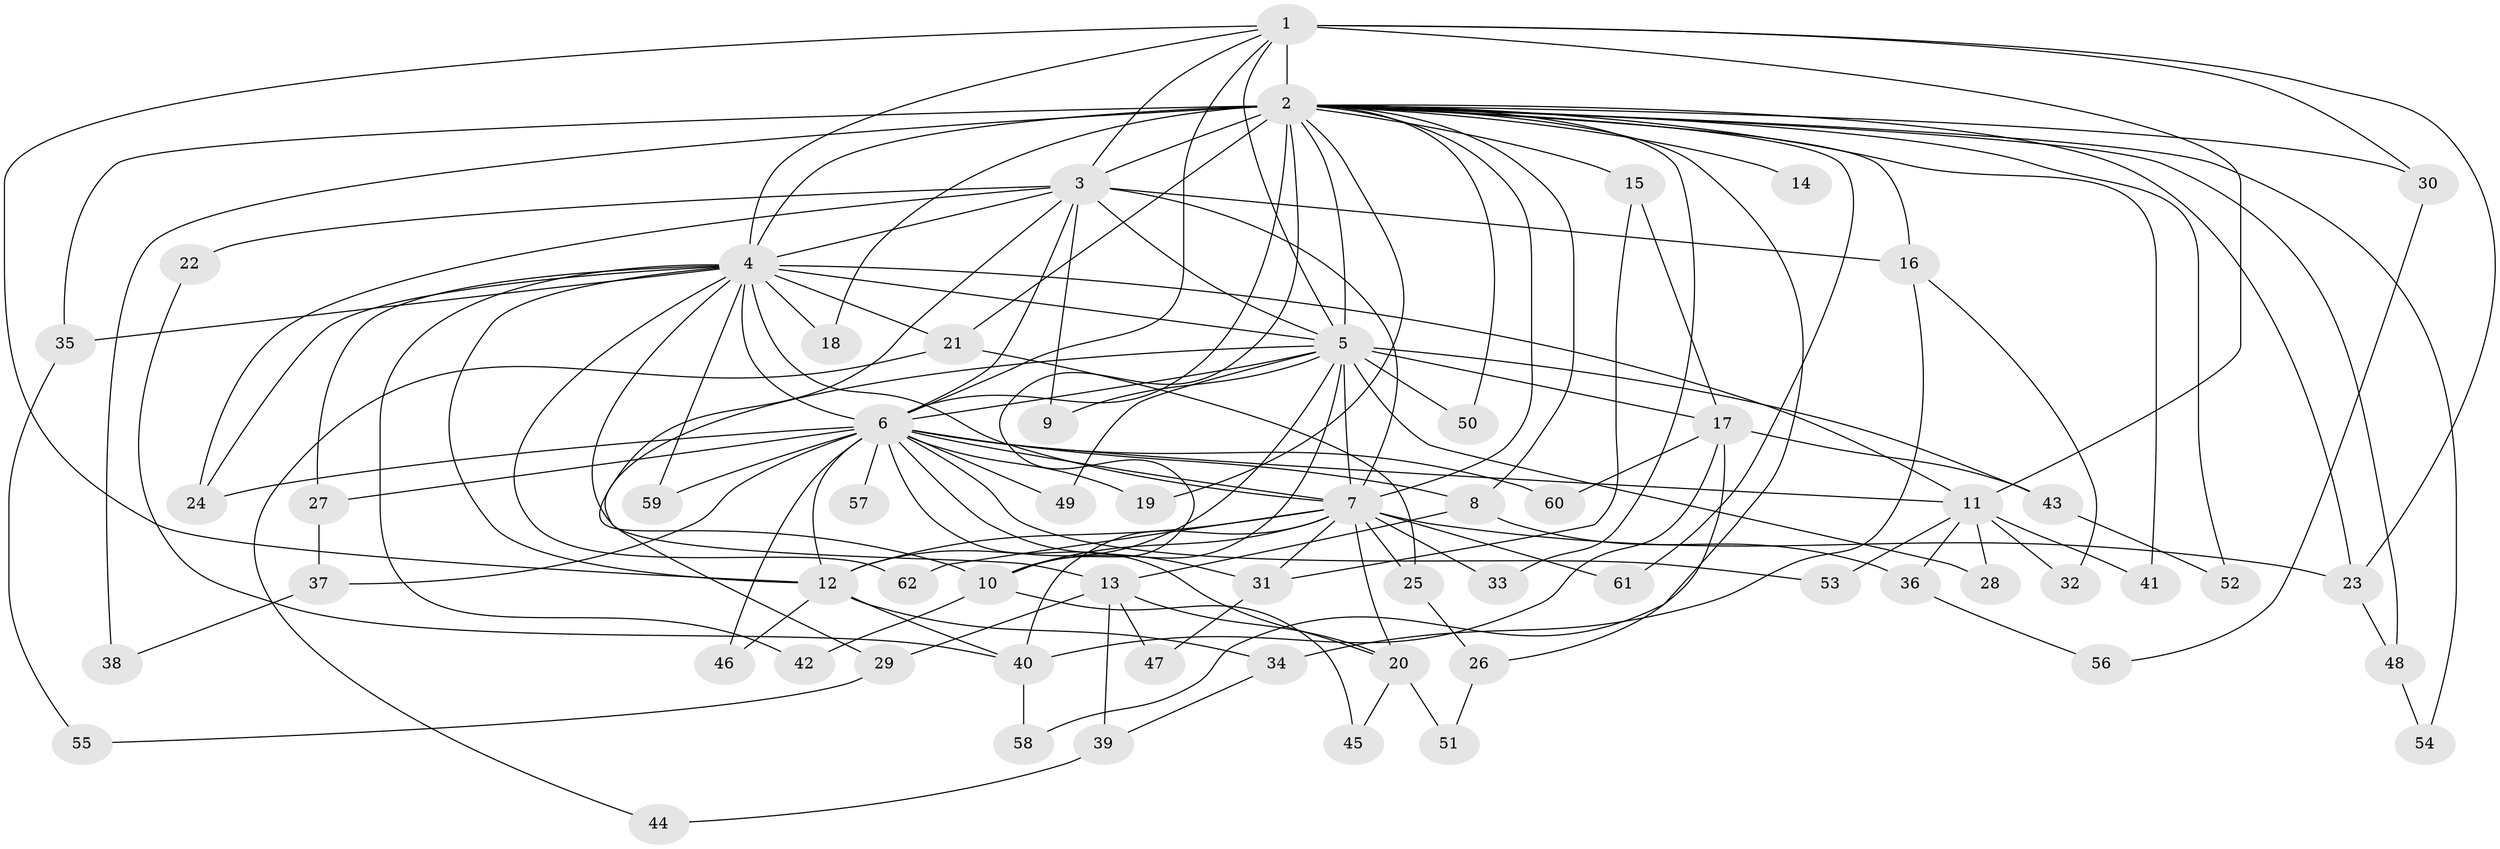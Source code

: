 // original degree distribution, {19: 0.0392156862745098, 27: 0.00980392156862745, 17: 0.00980392156862745, 14: 0.00980392156862745, 24: 0.0196078431372549, 20: 0.00980392156862745, 2: 0.5196078431372549, 4: 0.10784313725490197, 3: 0.20588235294117646, 8: 0.00980392156862745, 7: 0.00980392156862745, 6: 0.029411764705882353, 5: 0.0196078431372549}
// Generated by graph-tools (version 1.1) at 2025/49/03/04/25 22:49:20]
// undirected, 62 vertices, 138 edges
graph export_dot {
  node [color=gray90,style=filled];
  1;
  2;
  3;
  4;
  5;
  6;
  7;
  8;
  9;
  10;
  11;
  12;
  13;
  14;
  15;
  16;
  17;
  18;
  19;
  20;
  21;
  22;
  23;
  24;
  25;
  26;
  27;
  28;
  29;
  30;
  31;
  32;
  33;
  34;
  35;
  36;
  37;
  38;
  39;
  40;
  41;
  42;
  43;
  44;
  45;
  46;
  47;
  48;
  49;
  50;
  51;
  52;
  53;
  54;
  55;
  56;
  57;
  58;
  59;
  60;
  61;
  62;
  1 -- 2 [weight=11.0];
  1 -- 3 [weight=4.0];
  1 -- 4 [weight=2.0];
  1 -- 5 [weight=3.0];
  1 -- 6 [weight=4.0];
  1 -- 11 [weight=2.0];
  1 -- 12 [weight=1.0];
  1 -- 23 [weight=1.0];
  1 -- 30 [weight=1.0];
  2 -- 3 [weight=6.0];
  2 -- 4 [weight=4.0];
  2 -- 5 [weight=2.0];
  2 -- 6 [weight=4.0];
  2 -- 7 [weight=3.0];
  2 -- 8 [weight=1.0];
  2 -- 10 [weight=1.0];
  2 -- 14 [weight=1.0];
  2 -- 15 [weight=6.0];
  2 -- 16 [weight=1.0];
  2 -- 18 [weight=1.0];
  2 -- 19 [weight=1.0];
  2 -- 21 [weight=1.0];
  2 -- 23 [weight=1.0];
  2 -- 30 [weight=1.0];
  2 -- 33 [weight=1.0];
  2 -- 35 [weight=1.0];
  2 -- 38 [weight=1.0];
  2 -- 41 [weight=1.0];
  2 -- 48 [weight=1.0];
  2 -- 50 [weight=1.0];
  2 -- 52 [weight=1.0];
  2 -- 54 [weight=1.0];
  2 -- 58 [weight=1.0];
  2 -- 61 [weight=1.0];
  3 -- 4 [weight=3.0];
  3 -- 5 [weight=2.0];
  3 -- 6 [weight=4.0];
  3 -- 7 [weight=11.0];
  3 -- 9 [weight=1.0];
  3 -- 10 [weight=1.0];
  3 -- 16 [weight=1.0];
  3 -- 22 [weight=1.0];
  3 -- 24 [weight=1.0];
  4 -- 5 [weight=1.0];
  4 -- 6 [weight=2.0];
  4 -- 7 [weight=1.0];
  4 -- 11 [weight=1.0];
  4 -- 12 [weight=1.0];
  4 -- 13 [weight=1.0];
  4 -- 18 [weight=1.0];
  4 -- 21 [weight=1.0];
  4 -- 24 [weight=1.0];
  4 -- 27 [weight=1.0];
  4 -- 35 [weight=1.0];
  4 -- 42 [weight=1.0];
  4 -- 59 [weight=1.0];
  4 -- 62 [weight=1.0];
  5 -- 6 [weight=2.0];
  5 -- 7 [weight=1.0];
  5 -- 9 [weight=1.0];
  5 -- 10 [weight=1.0];
  5 -- 12 [weight=1.0];
  5 -- 17 [weight=1.0];
  5 -- 28 [weight=1.0];
  5 -- 29 [weight=1.0];
  5 -- 43 [weight=1.0];
  5 -- 49 [weight=1.0];
  5 -- 50 [weight=1.0];
  6 -- 7 [weight=1.0];
  6 -- 8 [weight=1.0];
  6 -- 11 [weight=1.0];
  6 -- 12 [weight=1.0];
  6 -- 19 [weight=1.0];
  6 -- 20 [weight=1.0];
  6 -- 24 [weight=1.0];
  6 -- 27 [weight=1.0];
  6 -- 31 [weight=1.0];
  6 -- 37 [weight=1.0];
  6 -- 46 [weight=1.0];
  6 -- 49 [weight=2.0];
  6 -- 53 [weight=1.0];
  6 -- 57 [weight=2.0];
  6 -- 59 [weight=1.0];
  6 -- 60 [weight=1.0];
  7 -- 10 [weight=1.0];
  7 -- 12 [weight=1.0];
  7 -- 20 [weight=1.0];
  7 -- 23 [weight=1.0];
  7 -- 25 [weight=1.0];
  7 -- 31 [weight=1.0];
  7 -- 33 [weight=1.0];
  7 -- 40 [weight=1.0];
  7 -- 61 [weight=1.0];
  7 -- 62 [weight=1.0];
  8 -- 13 [weight=1.0];
  8 -- 36 [weight=1.0];
  10 -- 42 [weight=1.0];
  10 -- 45 [weight=1.0];
  11 -- 28 [weight=1.0];
  11 -- 32 [weight=1.0];
  11 -- 36 [weight=1.0];
  11 -- 41 [weight=1.0];
  11 -- 53 [weight=1.0];
  12 -- 34 [weight=1.0];
  12 -- 40 [weight=1.0];
  12 -- 46 [weight=1.0];
  13 -- 20 [weight=1.0];
  13 -- 29 [weight=1.0];
  13 -- 39 [weight=1.0];
  13 -- 47 [weight=1.0];
  15 -- 17 [weight=1.0];
  15 -- 31 [weight=1.0];
  16 -- 32 [weight=1.0];
  16 -- 34 [weight=1.0];
  17 -- 26 [weight=1.0];
  17 -- 40 [weight=1.0];
  17 -- 43 [weight=1.0];
  17 -- 60 [weight=1.0];
  20 -- 45 [weight=1.0];
  20 -- 51 [weight=1.0];
  21 -- 25 [weight=1.0];
  21 -- 44 [weight=1.0];
  22 -- 40 [weight=1.0];
  23 -- 48 [weight=1.0];
  25 -- 26 [weight=1.0];
  26 -- 51 [weight=1.0];
  27 -- 37 [weight=1.0];
  29 -- 55 [weight=1.0];
  30 -- 56 [weight=1.0];
  31 -- 47 [weight=1.0];
  34 -- 39 [weight=1.0];
  35 -- 55 [weight=1.0];
  36 -- 56 [weight=1.0];
  37 -- 38 [weight=1.0];
  39 -- 44 [weight=1.0];
  40 -- 58 [weight=1.0];
  43 -- 52 [weight=1.0];
  48 -- 54 [weight=1.0];
}
